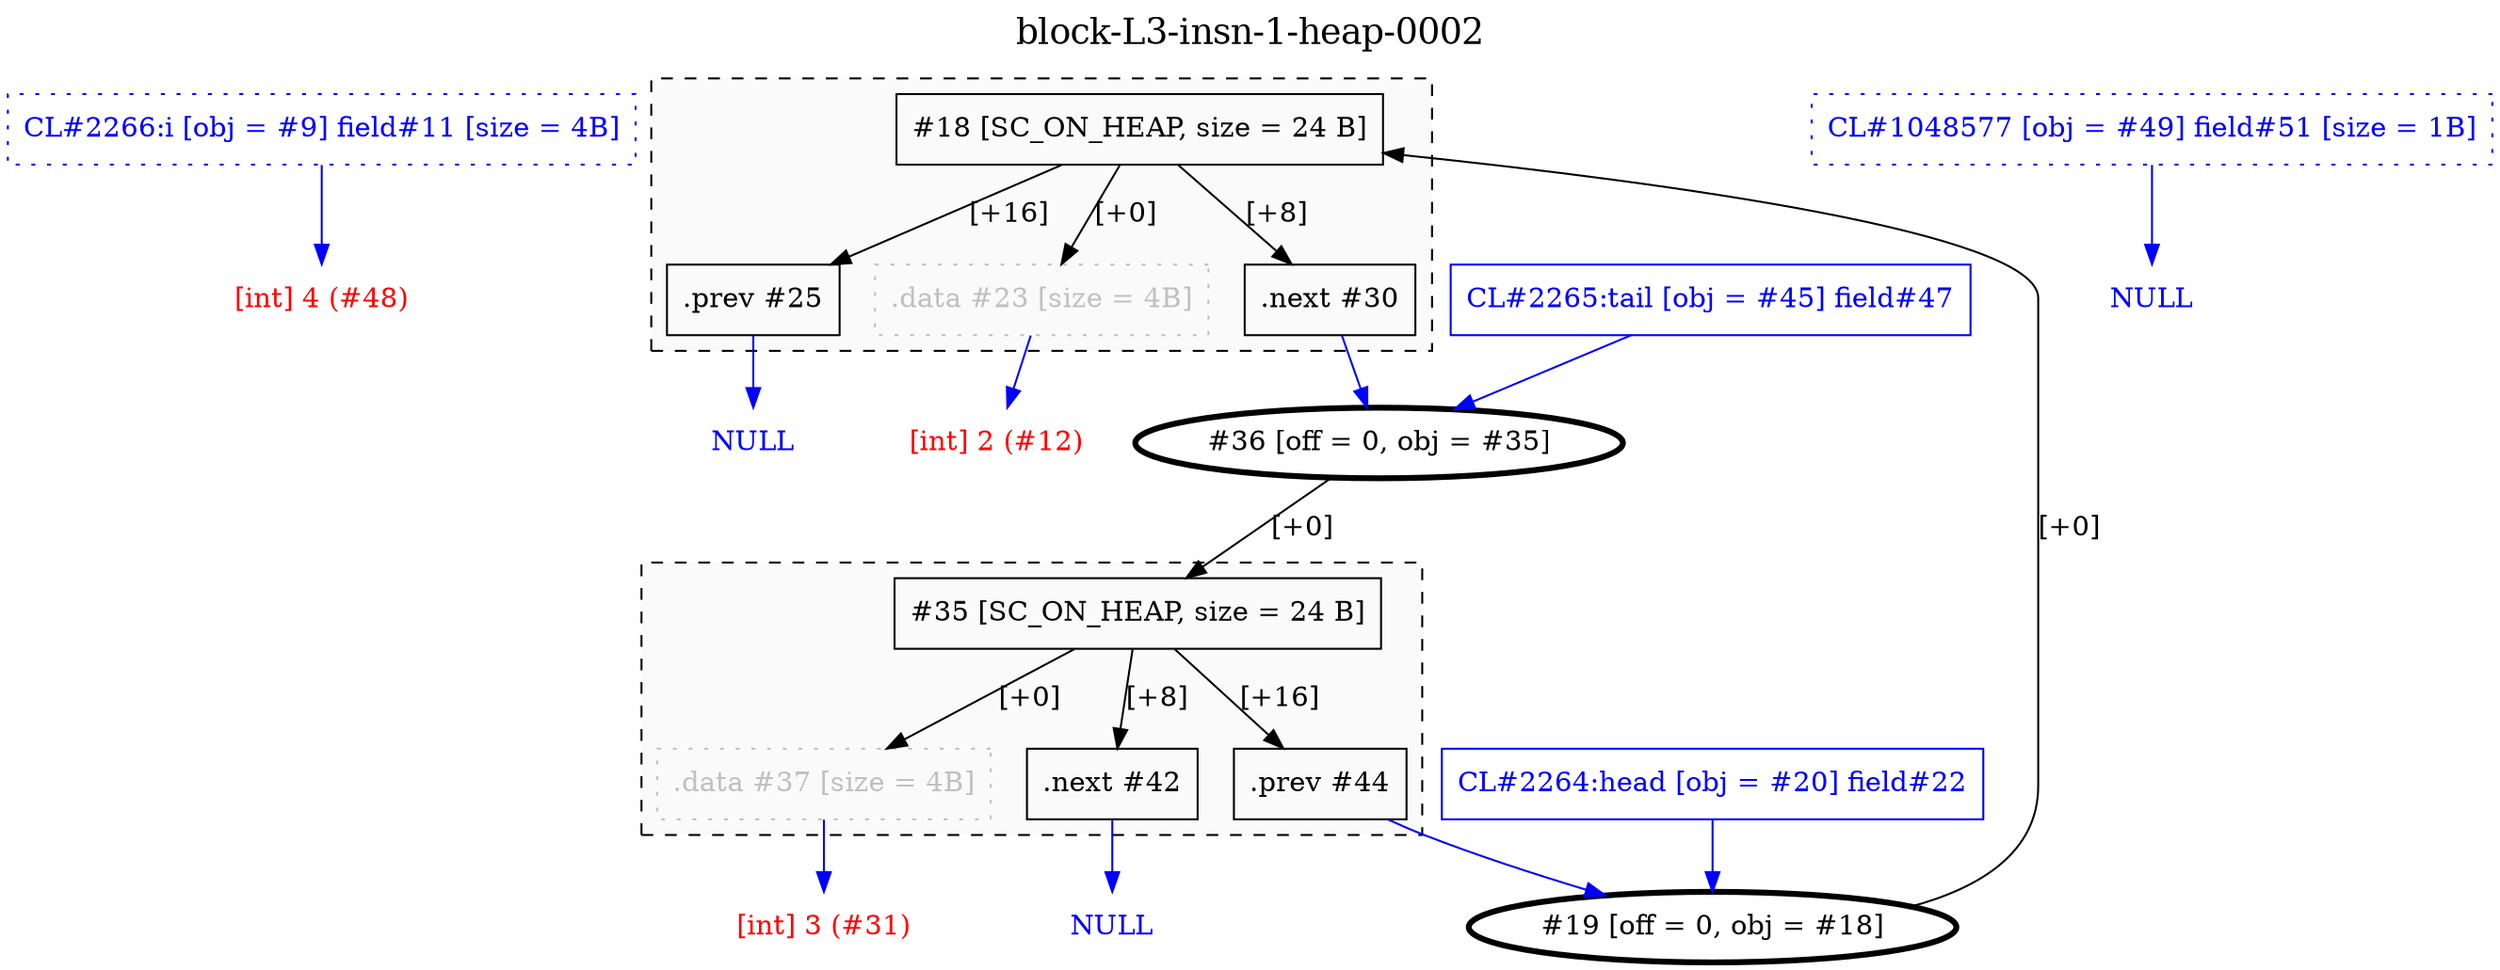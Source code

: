 digraph "block-L3-insn-1-heap-0002" {
	label=<<FONT POINT-SIZE="18">block-L3-insn-1-heap-0002</FONT>>;
	clusterrank=local;
	labelloc=t;
	"9" [shape=box, color=blue, fontcolor=blue, style=dotted, label="CL#2266:i [obj = #9] field#11 [size = 4B]"];
subgraph "cluster1" {
	rank=same;
	label="";
	color=black;
	fontcolor=black;
	bgcolor=gray98;
	style=dashed;
	penwidth=1.0;
	"18" [shape=box, color=black, fontcolor=black, label="#18 [SC_ON_HEAP, size = 24 B]"];
	"23" [shape=box, color=gray, fontcolor=gray, style=dotted, label=".data #23 [size = 4B]"];
	"18" -> "23" [color=black, fontcolor=black, label="[+0]"];
	"30" [shape=box, color=black, fontcolor=black, label=".next #30"];
	"18" -> "30" [color=black, fontcolor=black, label="[+8]"];
	"25" [shape=box, color=black, fontcolor=black, label=".prev #25"];
	"18" -> "25" [color=black, fontcolor=black, label="[+16]"];
}
	"20" [shape=box, color=blue, fontcolor=blue, label="CL#2264:head [obj = #20] field#22"];
subgraph "cluster2" {
	rank=same;
	label="";
	color=black;
	fontcolor=black;
	bgcolor=gray98;
	style=dashed;
	penwidth=1.0;
	"35" [shape=box, color=black, fontcolor=black, label="#35 [SC_ON_HEAP, size = 24 B]"];
	"37" [shape=box, color=gray, fontcolor=gray, style=dotted, label=".data #37 [size = 4B]"];
	"35" -> "37" [color=black, fontcolor=black, label="[+0]"];
	"42" [shape=box, color=black, fontcolor=black, label=".next #42"];
	"35" -> "42" [color=black, fontcolor=black, label="[+8]"];
	"44" [shape=box, color=black, fontcolor=black, label=".prev #44"];
	"35" -> "44" [color=black, fontcolor=black, label="[+16]"];
}
	"45" [shape=box, color=blue, fontcolor=blue, label="CL#2265:tail [obj = #45] field#47"];
	"49" [shape=box, color=blue, fontcolor=blue, style=dotted, label="CL#1048577 [obj = #49] field#51 [size = 1B]"];
	"19" [shape=ellipse, penwidth=3, fontcolor=black, label="#19 [off = 0, obj = #18]"];
	"19" -> "18" [color=black, fontcolor=black, label="[+0]"];
	"36" [shape=ellipse, penwidth=3, fontcolor=black, label="#36 [off = 0, obj = #35]"];
	"36" -> "35" [color=black, fontcolor=black, label="[+0]"];
	"lonely3" [shape=plaintext, fontcolor=red, label="[int] 4 (#48)"];
	"9" -> "lonely3" [color=blue, fontcolor=blue];
	"lonely4" [shape=plaintext, fontcolor=red, label="[int] 2 (#12)"];
	"23" -> "lonely4" [color=blue, fontcolor=blue];
	"30" -> "36" [color=blue, fontcolor=blue];
	"lonely5" [shape=plaintext, fontcolor=blue, label="NULL"];
	"25" -> "lonely5" [color=blue, fontcolor=blue];
	"20" -> "19" [color=blue, fontcolor=blue];
	"lonely6" [shape=plaintext, fontcolor=red, label="[int] 3 (#31)"];
	"37" -> "lonely6" [color=blue, fontcolor=blue];
	"lonely7" [shape=plaintext, fontcolor=blue, label="NULL"];
	"42" -> "lonely7" [color=blue, fontcolor=blue];
	"44" -> "19" [color=blue, fontcolor=blue];
	"45" -> "36" [color=blue, fontcolor=blue];
	"lonely8" [shape=plaintext, fontcolor=blue, label="NULL"];
	"49" -> "lonely8" [color=blue, fontcolor=blue];
}
